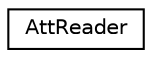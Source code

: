 digraph "Graphical Class Hierarchy"
{
 // LATEX_PDF_SIZE
  edge [fontname="Helvetica",fontsize="10",labelfontname="Helvetica",labelfontsize="10"];
  node [fontname="Helvetica",fontsize="10",shape=record];
  rankdir="LR";
  Node0 [label="AttReader",height=0.2,width=0.4,color="black", fillcolor="white", style="filled",URL="$class_att_reader.html",tooltip=" "];
}

